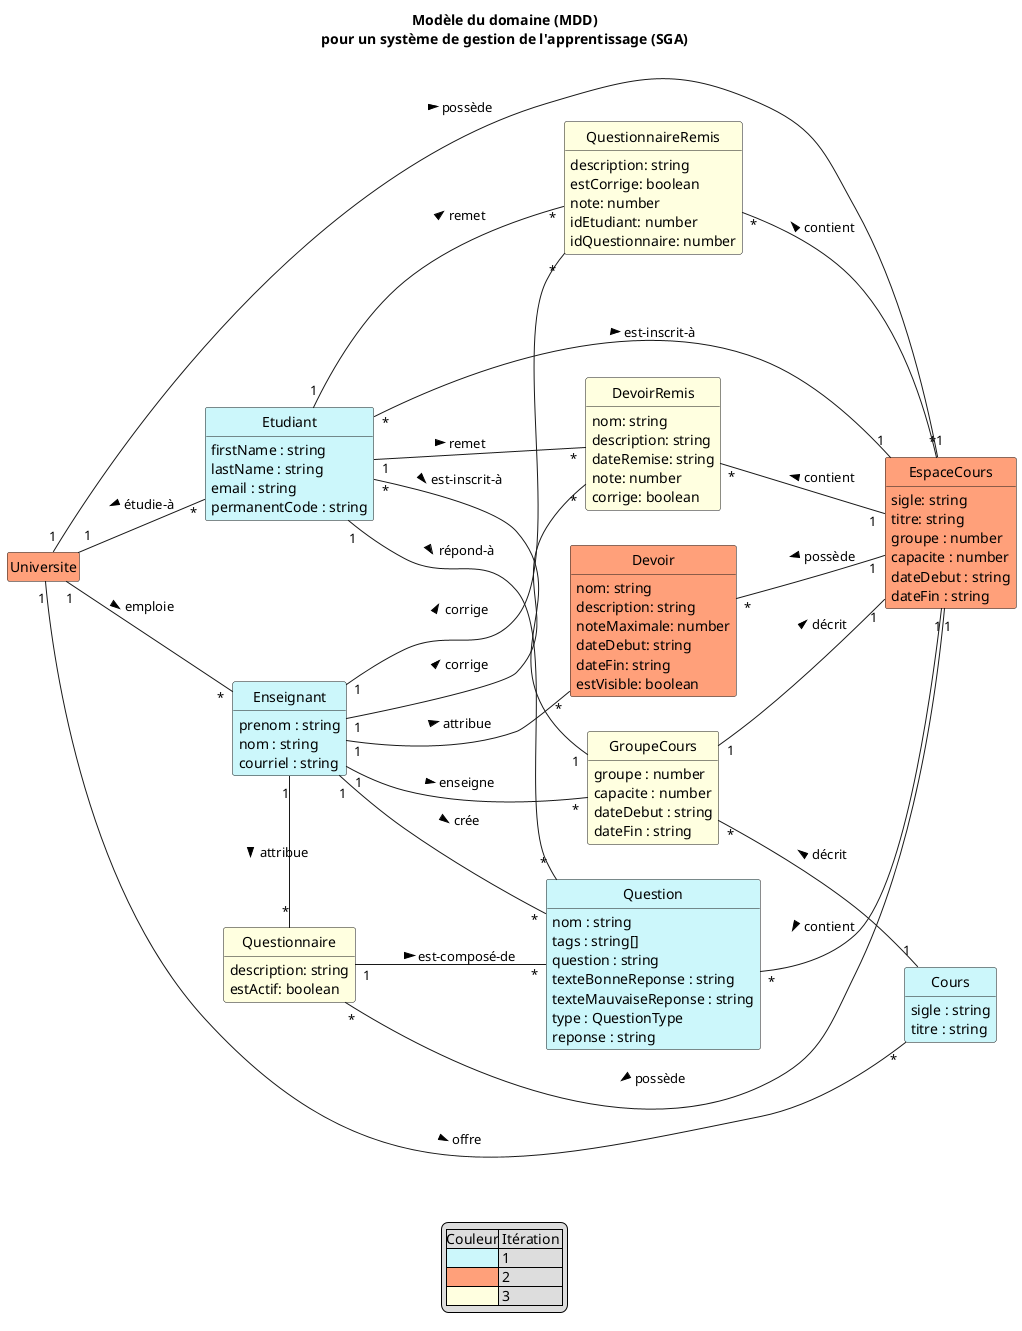 @startuml MDD
skinparam style strictuml
skinparam defaultfontname Verdana
left to right direction
hide empty members
' skinparam linetype ortho
title Modèle du domaine (MDD)\npour un système de gestion de l'apprentissage (SGA)

 legend
    |Couleur| Itération |
    |<#CCF7FB>| 1|
    |<#FFA07A>| 2|
    |<#FFFFE0>| 3|
 endlegend

class Enseignant #CCF7FB {
  prenom : string
  nom : string
  courriel : string
}

class Etudiant #CCF7FB{
  firstName : string
  lastName : string
  email : string
  permanentCode : string
}

class Cours #CCF7FB{
  sigle : string
  titre : string
  ' idEnseignant : number
}

class EspaceCours #FFA07A{
  sigle: string
  titre: string
  groupe : number
  capacite : number
  dateDebut : string
  dateFin : string
  ' idEnseignant : number
}

class Question #CCF7FB{
  nom : string
  ' a verifier :
  tags : string[]
  question : string
  texteBonneReponse : string
  texteMauvaiseReponse : string
  type : QuestionType
  reponse : string
  ' idCours : number
  ' idEnseignant : number
}

class Universite #FFA07A{
}

class Devoir #FFA07A{
    nom: string
    description: string
    noteMaximale: number
    dateDebut: string
    dateFin: string
    estVisible: boolean
}

class DevoirRemis #FFFFE0{
    nom: string
    description: string
    dateRemise: string
    note: number
    corrige: boolean
}

class GroupeCours #FFFFE0{
  groupe : number
  capacite : number
  dateDebut : string
  dateFin : string
  ' idEnseignant : number
}

class Questionnaire #FFFFE0{
    description: string
    estActif: boolean
}

class QuestionnaireRemis #FFFFE0{
    description: string
    estCorrige: boolean
    note: number
    idEtudiant: number
    idQuestionnaire: number
}

Universite "1" -- "*" Cours : offre >
' Universite "1" -- "*" Etudiant : inscrit >
Universite "1" -- "*" Enseignant : emploie >
Universite "1" -- "*" Etudiant : étudie-à < 
Universite "1" -- "*" EspaceCours : possède >

GroupeCours "*" -- "1" Cours : décrit <
GroupeCours "1" -- "1" EspaceCours : décrit >

Enseignant "1" -- "*" GroupeCours : enseigne >
Enseignant "1" -- "*" Question : crée >
Enseignant "1" -- "*" Devoir : attribue >
Enseignant "1" -- "*" DevoirRemis : corrige >
Enseignant "1" -- "*" QuestionnaireRemis : corrige >

Question "*" -- "1" EspaceCours : contient  <
Devoir "*" -- "1" EspaceCours : possède  <
DevoirRemis "*" -- "1" EspaceCours : contient  <
QuestionnaireRemis "*" -- "1" EspaceCours : contient  <
Questionnaire "*" -- "1" EspaceCours : possède  <
Questionnaire "1" -- "*" Question : est-composé-de  >
Questionnaire "*" -left- "1" Enseignant : attribue < 

Etudiant "*" -- "1" GroupeCours : est-inscrit-à >
Etudiant "1" -- "*" Question : répond-à >
Etudiant "1" -- "*" DevoirRemis : remet >
Etudiant "*" -- "1" EspaceCours : est-inscrit-à >
Etudiant "1" -- "*" QuestionnaireRemis : remet >

@enduml
